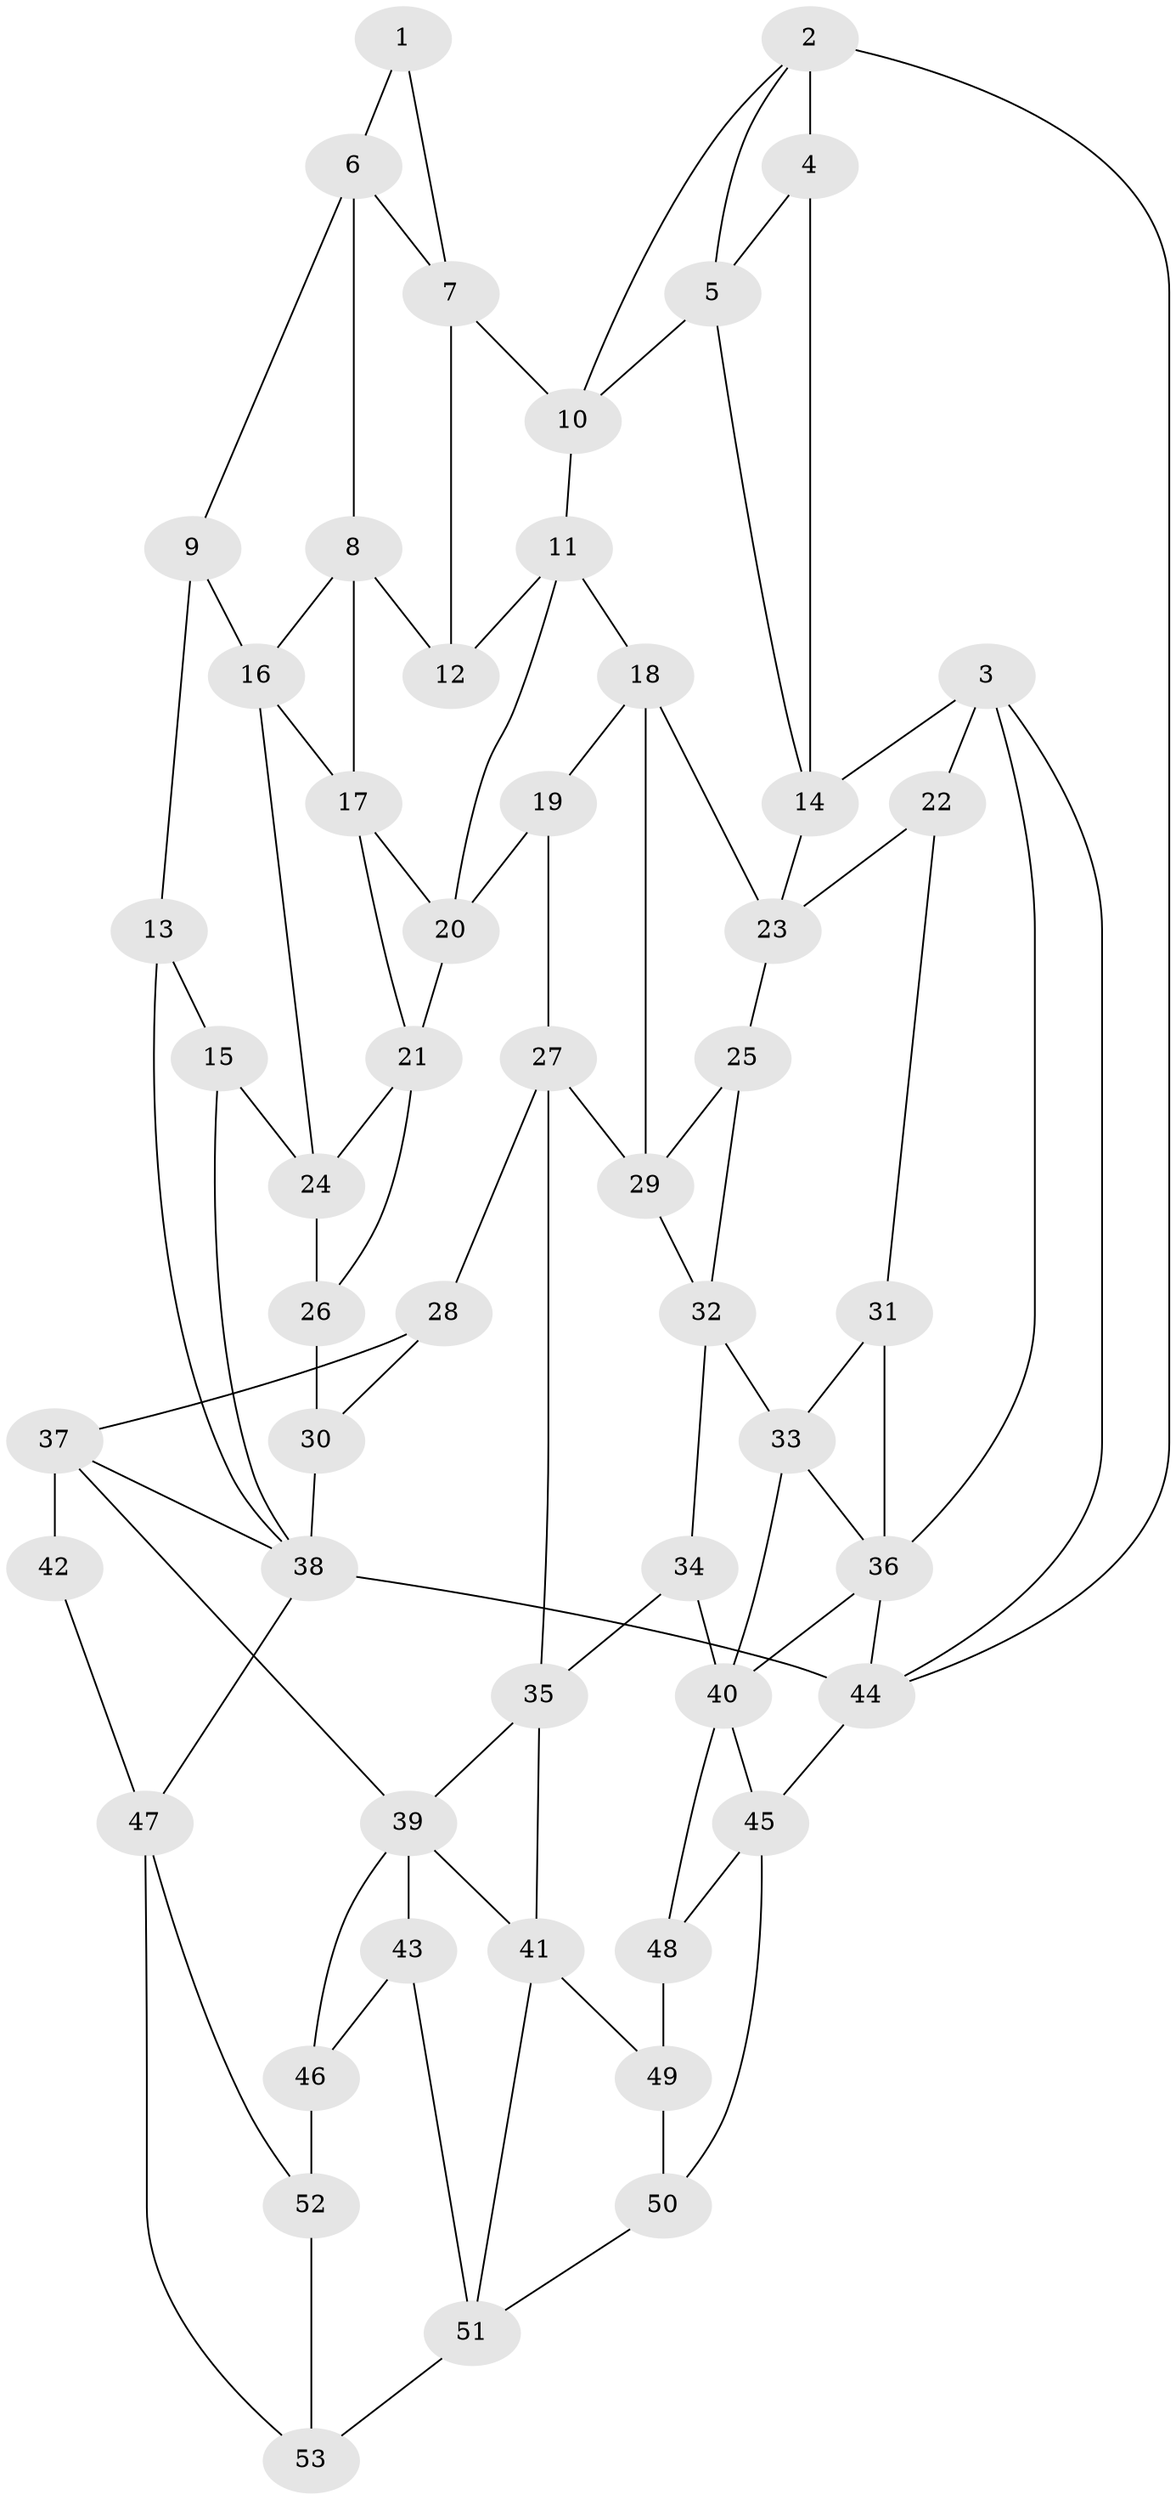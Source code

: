 // original degree distribution, {3: 0.02830188679245283, 4: 0.20754716981132076, 6: 0.20754716981132076, 5: 0.5566037735849056}
// Generated by graph-tools (version 1.1) at 2025/27/03/09/25 03:27:06]
// undirected, 53 vertices, 97 edges
graph export_dot {
graph [start="1"]
  node [color=gray90,style=filled];
  1;
  2;
  3;
  4;
  5;
  6;
  7;
  8;
  9;
  10;
  11;
  12;
  13;
  14;
  15;
  16;
  17;
  18;
  19;
  20;
  21;
  22;
  23;
  24;
  25;
  26;
  27;
  28;
  29;
  30;
  31;
  32;
  33;
  34;
  35;
  36;
  37;
  38;
  39;
  40;
  41;
  42;
  43;
  44;
  45;
  46;
  47;
  48;
  49;
  50;
  51;
  52;
  53;
  1 -- 6 [weight=1.0];
  1 -- 7 [weight=1.0];
  2 -- 4 [weight=2.0];
  2 -- 5 [weight=1.0];
  2 -- 10 [weight=1.0];
  2 -- 44 [weight=1.0];
  3 -- 14 [weight=1.0];
  3 -- 22 [weight=1.0];
  3 -- 36 [weight=1.0];
  3 -- 44 [weight=1.0];
  4 -- 5 [weight=1.0];
  4 -- 14 [weight=1.0];
  5 -- 10 [weight=1.0];
  5 -- 14 [weight=1.0];
  6 -- 7 [weight=1.0];
  6 -- 8 [weight=1.0];
  6 -- 9 [weight=1.0];
  7 -- 10 [weight=1.0];
  7 -- 12 [weight=1.0];
  8 -- 12 [weight=1.0];
  8 -- 16 [weight=1.0];
  8 -- 17 [weight=1.0];
  9 -- 13 [weight=2.0];
  9 -- 16 [weight=1.0];
  10 -- 11 [weight=1.0];
  11 -- 12 [weight=1.0];
  11 -- 18 [weight=1.0];
  11 -- 20 [weight=1.0];
  13 -- 15 [weight=1.0];
  13 -- 38 [weight=1.0];
  14 -- 23 [weight=1.0];
  15 -- 24 [weight=1.0];
  15 -- 38 [weight=2.0];
  16 -- 17 [weight=1.0];
  16 -- 24 [weight=1.0];
  17 -- 20 [weight=1.0];
  17 -- 21 [weight=1.0];
  18 -- 19 [weight=1.0];
  18 -- 23 [weight=1.0];
  18 -- 29 [weight=1.0];
  19 -- 20 [weight=1.0];
  19 -- 27 [weight=1.0];
  20 -- 21 [weight=1.0];
  21 -- 24 [weight=1.0];
  21 -- 26 [weight=1.0];
  22 -- 23 [weight=1.0];
  22 -- 31 [weight=1.0];
  23 -- 25 [weight=1.0];
  24 -- 26 [weight=1.0];
  25 -- 29 [weight=1.0];
  25 -- 32 [weight=1.0];
  26 -- 30 [weight=1.0];
  27 -- 28 [weight=1.0];
  27 -- 29 [weight=1.0];
  27 -- 35 [weight=1.0];
  28 -- 30 [weight=1.0];
  28 -- 37 [weight=1.0];
  29 -- 32 [weight=1.0];
  30 -- 38 [weight=1.0];
  31 -- 33 [weight=1.0];
  31 -- 36 [weight=2.0];
  32 -- 33 [weight=1.0];
  32 -- 34 [weight=1.0];
  33 -- 36 [weight=1.0];
  33 -- 40 [weight=1.0];
  34 -- 35 [weight=1.0];
  34 -- 40 [weight=2.0];
  35 -- 39 [weight=1.0];
  35 -- 41 [weight=1.0];
  36 -- 40 [weight=1.0];
  36 -- 44 [weight=1.0];
  37 -- 38 [weight=1.0];
  37 -- 39 [weight=1.0];
  37 -- 42 [weight=2.0];
  38 -- 44 [weight=2.0];
  38 -- 47 [weight=1.0];
  39 -- 41 [weight=1.0];
  39 -- 43 [weight=1.0];
  39 -- 46 [weight=1.0];
  40 -- 45 [weight=1.0];
  40 -- 48 [weight=1.0];
  41 -- 49 [weight=1.0];
  41 -- 51 [weight=1.0];
  42 -- 47 [weight=1.0];
  43 -- 46 [weight=1.0];
  43 -- 51 [weight=1.0];
  44 -- 45 [weight=1.0];
  45 -- 48 [weight=1.0];
  45 -- 50 [weight=1.0];
  46 -- 52 [weight=2.0];
  47 -- 52 [weight=1.0];
  47 -- 53 [weight=1.0];
  48 -- 49 [weight=2.0];
  49 -- 50 [weight=1.0];
  50 -- 51 [weight=1.0];
  51 -- 53 [weight=1.0];
  52 -- 53 [weight=1.0];
}

